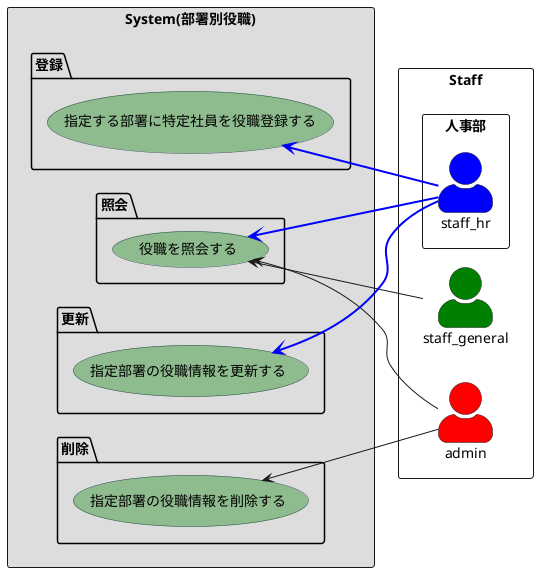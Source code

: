@startuml
'https://plantuml.com/use-case-diagram

left to right direction

skinparam actorStyle awesome

skinparam usecase {
    BackgroundColor DarkSeaGreen
    BorderColor DarkSlateGray
}

rectangle System(部署別役職) #DDDDDD {
    package 登録 {
        usecase 指定する部署に特定社員を役職登録する as C1
    }
    package 照会 {
        usecase 役職を照会する as R1
    }
    package 更新 {
        usecase 指定部署の役職情報を更新する as U1
    }
    package 削除 {
        usecase 指定部署の役職情報を削除する as D1
    }
}

rectangle Staff {
    actor staff_general #green
    actor admin #red
    rectangle 人事部 {
        actor staff_hr #blue
    }
}

C1 <-[#blue,bold]- staff_hr
R1 <-- staff_general
R1 <-[#blue,bold]- staff_hr
R1 <-- admin
U1 <-[#blue,bold]- staff_hr
D1 <-- admin


@enduml